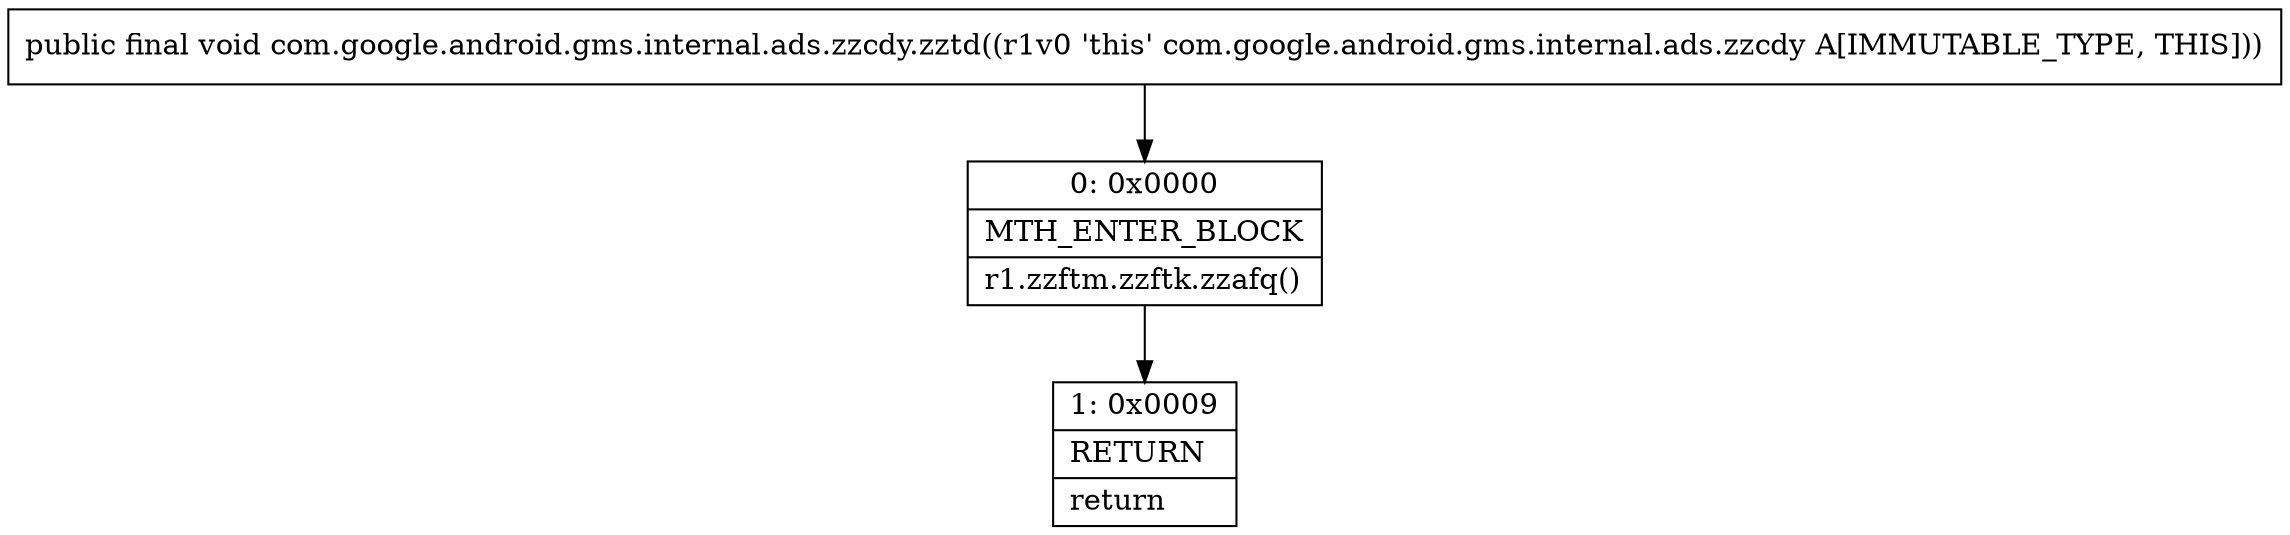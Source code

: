 digraph "CFG forcom.google.android.gms.internal.ads.zzcdy.zztd()V" {
Node_0 [shape=record,label="{0\:\ 0x0000|MTH_ENTER_BLOCK\l|r1.zzftm.zzftk.zzafq()\l}"];
Node_1 [shape=record,label="{1\:\ 0x0009|RETURN\l|return\l}"];
MethodNode[shape=record,label="{public final void com.google.android.gms.internal.ads.zzcdy.zztd((r1v0 'this' com.google.android.gms.internal.ads.zzcdy A[IMMUTABLE_TYPE, THIS])) }"];
MethodNode -> Node_0;
Node_0 -> Node_1;
}


